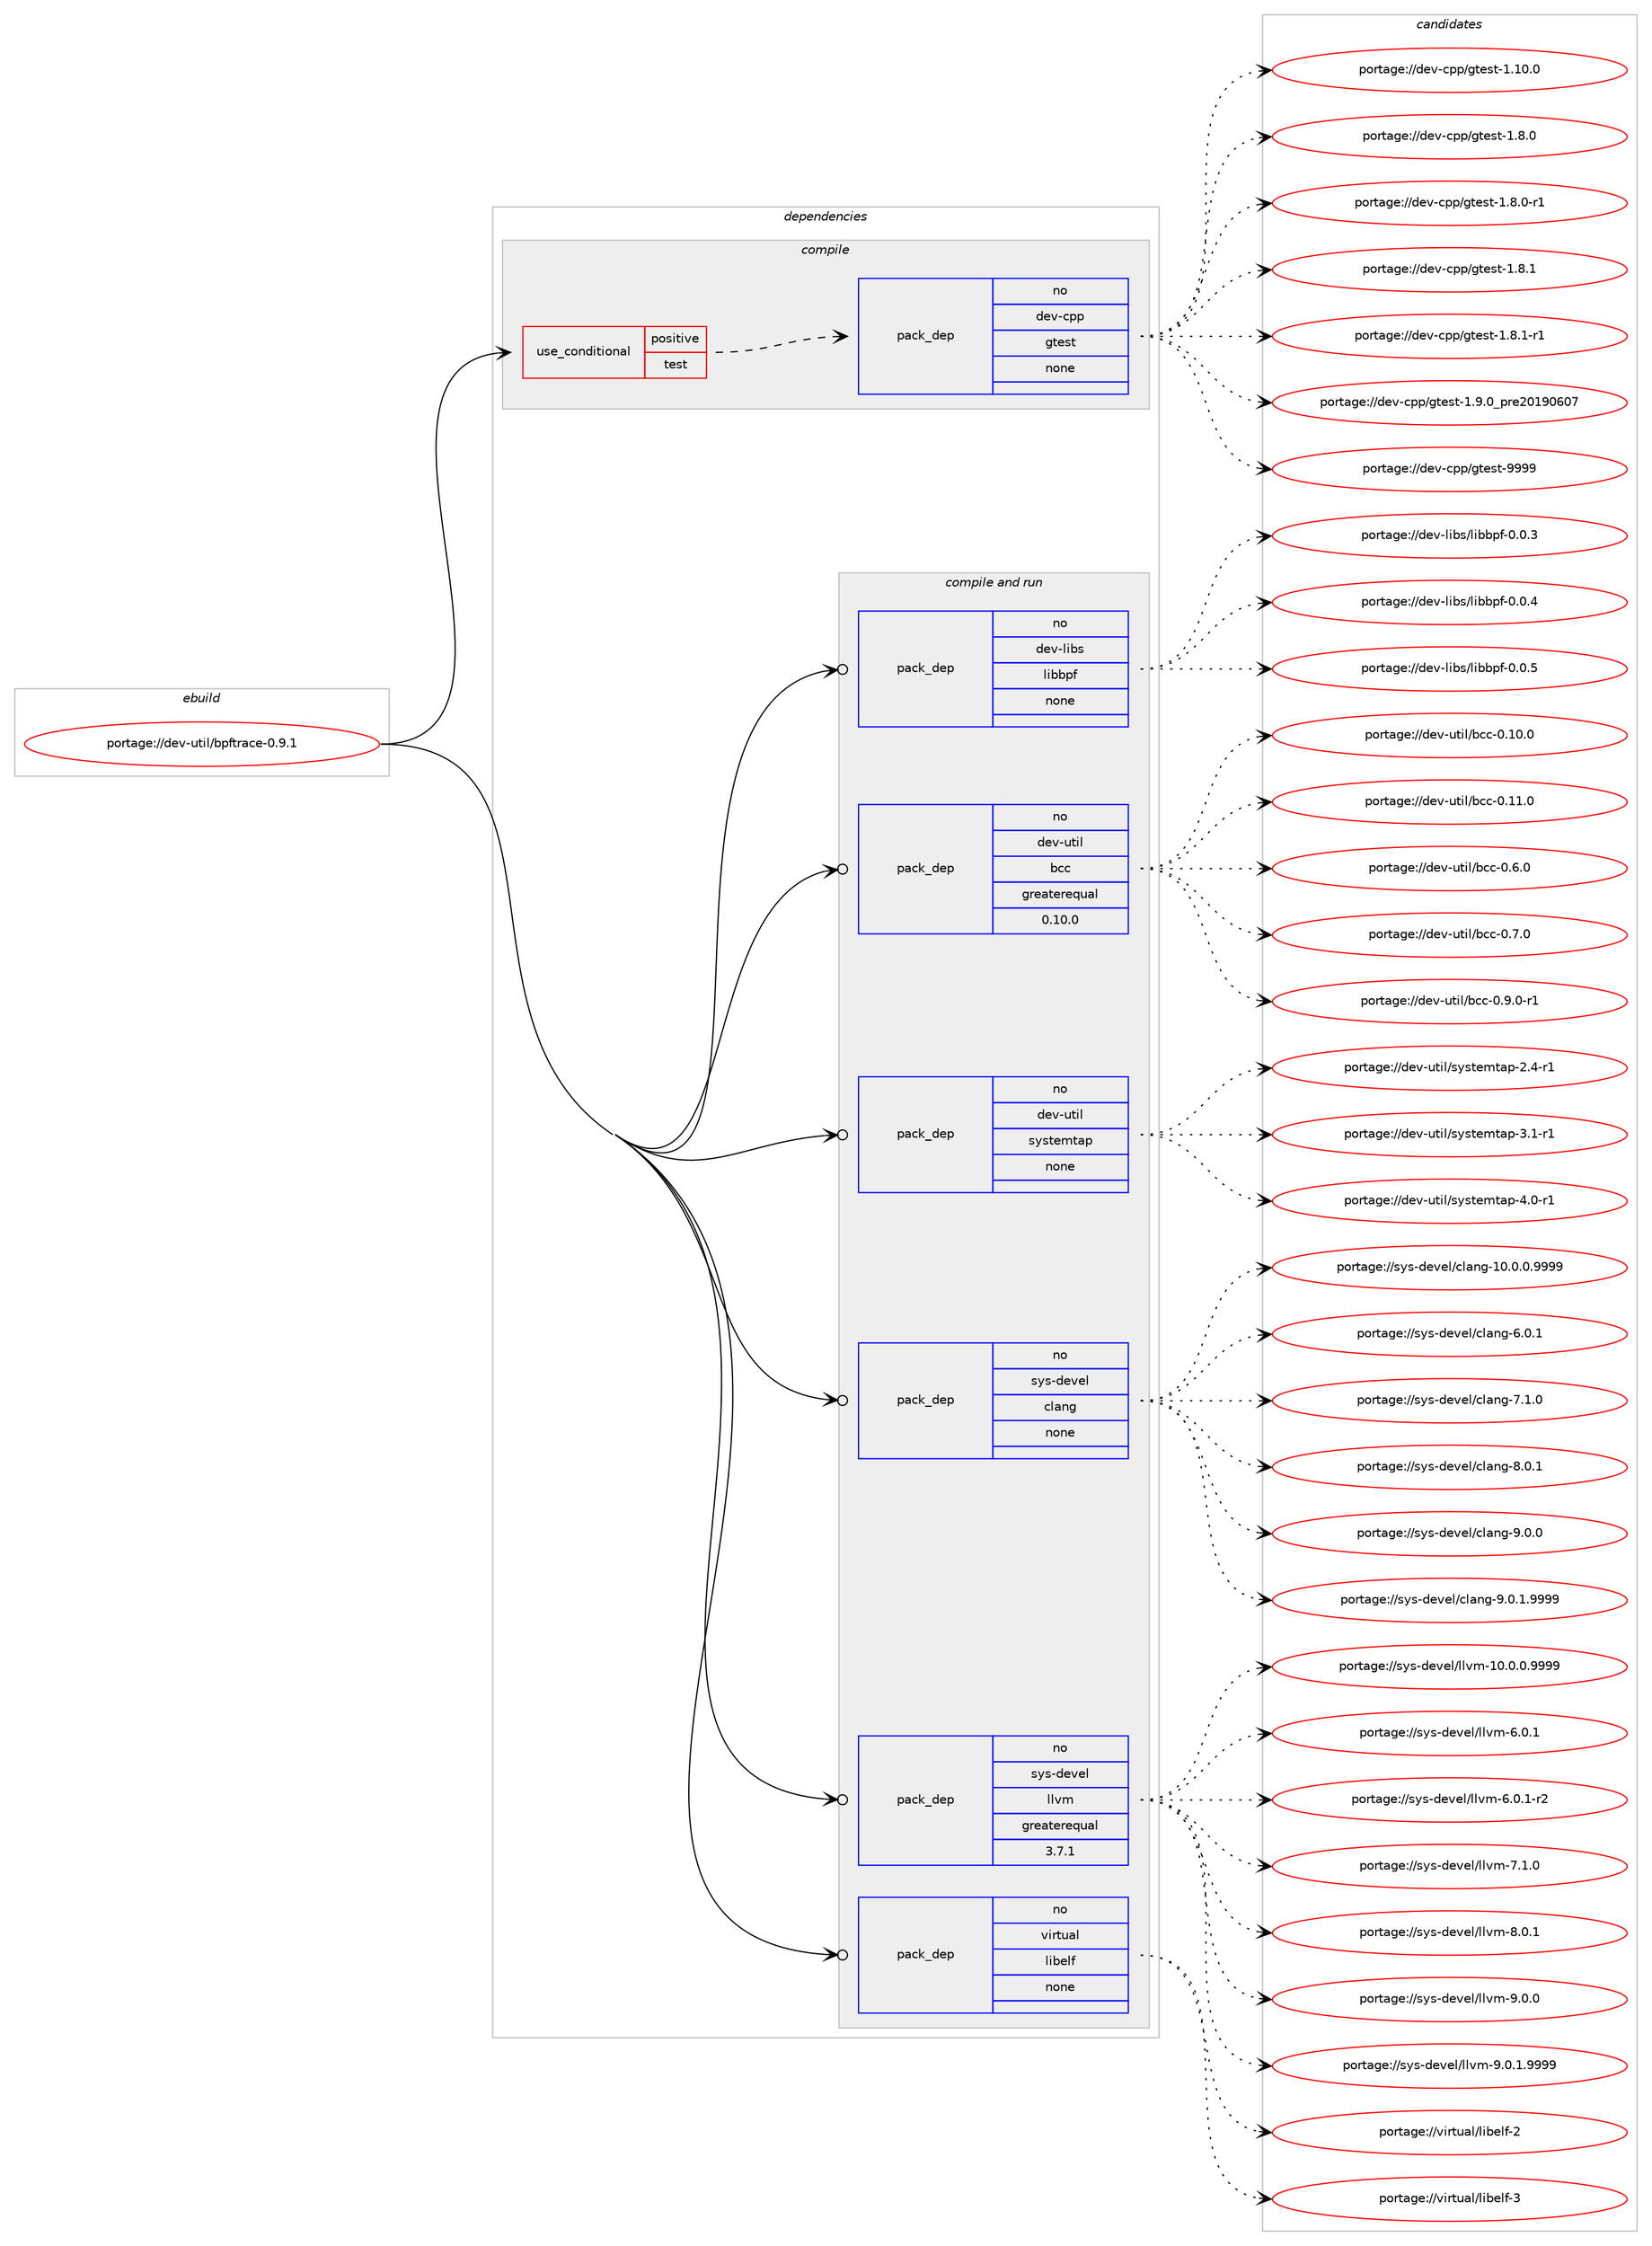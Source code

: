 digraph prolog {

# *************
# Graph options
# *************

newrank=true;
concentrate=true;
compound=true;
graph [rankdir=LR,fontname=Helvetica,fontsize=10,ranksep=1.5];#, ranksep=2.5, nodesep=0.2];
edge  [arrowhead=vee];
node  [fontname=Helvetica,fontsize=10];

# **********
# The ebuild
# **********

subgraph cluster_leftcol {
color=gray;
rank=same;
label=<<i>ebuild</i>>;
id [label="portage://dev-util/bpftrace-0.9.1", color=red, width=4, href="../dev-util/bpftrace-0.9.1.svg"];
}

# ****************
# The dependencies
# ****************

subgraph cluster_midcol {
color=gray;
label=<<i>dependencies</i>>;
subgraph cluster_compile {
fillcolor="#eeeeee";
style=filled;
label=<<i>compile</i>>;
subgraph cond70412 {
dependency259208 [label=<<TABLE BORDER="0" CELLBORDER="1" CELLSPACING="0" CELLPADDING="4"><TR><TD ROWSPAN="3" CELLPADDING="10">use_conditional</TD></TR><TR><TD>positive</TD></TR><TR><TD>test</TD></TR></TABLE>>, shape=none, color=red];
subgraph pack185175 {
dependency259209 [label=<<TABLE BORDER="0" CELLBORDER="1" CELLSPACING="0" CELLPADDING="4" WIDTH="220"><TR><TD ROWSPAN="6" CELLPADDING="30">pack_dep</TD></TR><TR><TD WIDTH="110">no</TD></TR><TR><TD>dev-cpp</TD></TR><TR><TD>gtest</TD></TR><TR><TD>none</TD></TR><TR><TD></TD></TR></TABLE>>, shape=none, color=blue];
}
dependency259208:e -> dependency259209:w [weight=20,style="dashed",arrowhead="vee"];
}
id:e -> dependency259208:w [weight=20,style="solid",arrowhead="vee"];
}
subgraph cluster_compileandrun {
fillcolor="#eeeeee";
style=filled;
label=<<i>compile and run</i>>;
subgraph pack185176 {
dependency259210 [label=<<TABLE BORDER="0" CELLBORDER="1" CELLSPACING="0" CELLPADDING="4" WIDTH="220"><TR><TD ROWSPAN="6" CELLPADDING="30">pack_dep</TD></TR><TR><TD WIDTH="110">no</TD></TR><TR><TD>dev-libs</TD></TR><TR><TD>libbpf</TD></TR><TR><TD>none</TD></TR><TR><TD></TD></TR></TABLE>>, shape=none, color=blue];
}
id:e -> dependency259210:w [weight=20,style="solid",arrowhead="odotvee"];
subgraph pack185177 {
dependency259211 [label=<<TABLE BORDER="0" CELLBORDER="1" CELLSPACING="0" CELLPADDING="4" WIDTH="220"><TR><TD ROWSPAN="6" CELLPADDING="30">pack_dep</TD></TR><TR><TD WIDTH="110">no</TD></TR><TR><TD>dev-util</TD></TR><TR><TD>bcc</TD></TR><TR><TD>greaterequal</TD></TR><TR><TD>0.10.0</TD></TR></TABLE>>, shape=none, color=blue];
}
id:e -> dependency259211:w [weight=20,style="solid",arrowhead="odotvee"];
subgraph pack185178 {
dependency259212 [label=<<TABLE BORDER="0" CELLBORDER="1" CELLSPACING="0" CELLPADDING="4" WIDTH="220"><TR><TD ROWSPAN="6" CELLPADDING="30">pack_dep</TD></TR><TR><TD WIDTH="110">no</TD></TR><TR><TD>dev-util</TD></TR><TR><TD>systemtap</TD></TR><TR><TD>none</TD></TR><TR><TD></TD></TR></TABLE>>, shape=none, color=blue];
}
id:e -> dependency259212:w [weight=20,style="solid",arrowhead="odotvee"];
subgraph pack185179 {
dependency259213 [label=<<TABLE BORDER="0" CELLBORDER="1" CELLSPACING="0" CELLPADDING="4" WIDTH="220"><TR><TD ROWSPAN="6" CELLPADDING="30">pack_dep</TD></TR><TR><TD WIDTH="110">no</TD></TR><TR><TD>sys-devel</TD></TR><TR><TD>clang</TD></TR><TR><TD>none</TD></TR><TR><TD></TD></TR></TABLE>>, shape=none, color=blue];
}
id:e -> dependency259213:w [weight=20,style="solid",arrowhead="odotvee"];
subgraph pack185180 {
dependency259214 [label=<<TABLE BORDER="0" CELLBORDER="1" CELLSPACING="0" CELLPADDING="4" WIDTH="220"><TR><TD ROWSPAN="6" CELLPADDING="30">pack_dep</TD></TR><TR><TD WIDTH="110">no</TD></TR><TR><TD>sys-devel</TD></TR><TR><TD>llvm</TD></TR><TR><TD>greaterequal</TD></TR><TR><TD>3.7.1</TD></TR></TABLE>>, shape=none, color=blue];
}
id:e -> dependency259214:w [weight=20,style="solid",arrowhead="odotvee"];
subgraph pack185181 {
dependency259215 [label=<<TABLE BORDER="0" CELLBORDER="1" CELLSPACING="0" CELLPADDING="4" WIDTH="220"><TR><TD ROWSPAN="6" CELLPADDING="30">pack_dep</TD></TR><TR><TD WIDTH="110">no</TD></TR><TR><TD>virtual</TD></TR><TR><TD>libelf</TD></TR><TR><TD>none</TD></TR><TR><TD></TD></TR></TABLE>>, shape=none, color=blue];
}
id:e -> dependency259215:w [weight=20,style="solid",arrowhead="odotvee"];
}
subgraph cluster_run {
fillcolor="#eeeeee";
style=filled;
label=<<i>run</i>>;
}
}

# **************
# The candidates
# **************

subgraph cluster_choices {
rank=same;
color=gray;
label=<<i>candidates</i>>;

subgraph choice185175 {
color=black;
nodesep=1;
choiceportage10010111845991121124710311610111511645494649484648 [label="portage://dev-cpp/gtest-1.10.0", color=red, width=4,href="../dev-cpp/gtest-1.10.0.svg"];
choiceportage100101118459911211247103116101115116454946564648 [label="portage://dev-cpp/gtest-1.8.0", color=red, width=4,href="../dev-cpp/gtest-1.8.0.svg"];
choiceportage1001011184599112112471031161011151164549465646484511449 [label="portage://dev-cpp/gtest-1.8.0-r1", color=red, width=4,href="../dev-cpp/gtest-1.8.0-r1.svg"];
choiceportage100101118459911211247103116101115116454946564649 [label="portage://dev-cpp/gtest-1.8.1", color=red, width=4,href="../dev-cpp/gtest-1.8.1.svg"];
choiceportage1001011184599112112471031161011151164549465646494511449 [label="portage://dev-cpp/gtest-1.8.1-r1", color=red, width=4,href="../dev-cpp/gtest-1.8.1-r1.svg"];
choiceportage100101118459911211247103116101115116454946574648951121141015048495748544855 [label="portage://dev-cpp/gtest-1.9.0_pre20190607", color=red, width=4,href="../dev-cpp/gtest-1.9.0_pre20190607.svg"];
choiceportage1001011184599112112471031161011151164557575757 [label="portage://dev-cpp/gtest-9999", color=red, width=4,href="../dev-cpp/gtest-9999.svg"];
dependency259209:e -> choiceportage10010111845991121124710311610111511645494649484648:w [style=dotted,weight="100"];
dependency259209:e -> choiceportage100101118459911211247103116101115116454946564648:w [style=dotted,weight="100"];
dependency259209:e -> choiceportage1001011184599112112471031161011151164549465646484511449:w [style=dotted,weight="100"];
dependency259209:e -> choiceportage100101118459911211247103116101115116454946564649:w [style=dotted,weight="100"];
dependency259209:e -> choiceportage1001011184599112112471031161011151164549465646494511449:w [style=dotted,weight="100"];
dependency259209:e -> choiceportage100101118459911211247103116101115116454946574648951121141015048495748544855:w [style=dotted,weight="100"];
dependency259209:e -> choiceportage1001011184599112112471031161011151164557575757:w [style=dotted,weight="100"];
}
subgraph choice185176 {
color=black;
nodesep=1;
choiceportage1001011184510810598115471081059898112102454846484651 [label="portage://dev-libs/libbpf-0.0.3", color=red, width=4,href="../dev-libs/libbpf-0.0.3.svg"];
choiceportage1001011184510810598115471081059898112102454846484652 [label="portage://dev-libs/libbpf-0.0.4", color=red, width=4,href="../dev-libs/libbpf-0.0.4.svg"];
choiceportage1001011184510810598115471081059898112102454846484653 [label="portage://dev-libs/libbpf-0.0.5", color=red, width=4,href="../dev-libs/libbpf-0.0.5.svg"];
dependency259210:e -> choiceportage1001011184510810598115471081059898112102454846484651:w [style=dotted,weight="100"];
dependency259210:e -> choiceportage1001011184510810598115471081059898112102454846484652:w [style=dotted,weight="100"];
dependency259210:e -> choiceportage1001011184510810598115471081059898112102454846484653:w [style=dotted,weight="100"];
}
subgraph choice185177 {
color=black;
nodesep=1;
choiceportage100101118451171161051084798999945484649484648 [label="portage://dev-util/bcc-0.10.0", color=red, width=4,href="../dev-util/bcc-0.10.0.svg"];
choiceportage100101118451171161051084798999945484649494648 [label="portage://dev-util/bcc-0.11.0", color=red, width=4,href="../dev-util/bcc-0.11.0.svg"];
choiceportage1001011184511711610510847989999454846544648 [label="portage://dev-util/bcc-0.6.0", color=red, width=4,href="../dev-util/bcc-0.6.0.svg"];
choiceportage1001011184511711610510847989999454846554648 [label="portage://dev-util/bcc-0.7.0", color=red, width=4,href="../dev-util/bcc-0.7.0.svg"];
choiceportage10010111845117116105108479899994548465746484511449 [label="portage://dev-util/bcc-0.9.0-r1", color=red, width=4,href="../dev-util/bcc-0.9.0-r1.svg"];
dependency259211:e -> choiceportage100101118451171161051084798999945484649484648:w [style=dotted,weight="100"];
dependency259211:e -> choiceportage100101118451171161051084798999945484649494648:w [style=dotted,weight="100"];
dependency259211:e -> choiceportage1001011184511711610510847989999454846544648:w [style=dotted,weight="100"];
dependency259211:e -> choiceportage1001011184511711610510847989999454846554648:w [style=dotted,weight="100"];
dependency259211:e -> choiceportage10010111845117116105108479899994548465746484511449:w [style=dotted,weight="100"];
}
subgraph choice185178 {
color=black;
nodesep=1;
choiceportage100101118451171161051084711512111511610110911697112455046524511449 [label="portage://dev-util/systemtap-2.4-r1", color=red, width=4,href="../dev-util/systemtap-2.4-r1.svg"];
choiceportage100101118451171161051084711512111511610110911697112455146494511449 [label="portage://dev-util/systemtap-3.1-r1", color=red, width=4,href="../dev-util/systemtap-3.1-r1.svg"];
choiceportage100101118451171161051084711512111511610110911697112455246484511449 [label="portage://dev-util/systemtap-4.0-r1", color=red, width=4,href="../dev-util/systemtap-4.0-r1.svg"];
dependency259212:e -> choiceportage100101118451171161051084711512111511610110911697112455046524511449:w [style=dotted,weight="100"];
dependency259212:e -> choiceportage100101118451171161051084711512111511610110911697112455146494511449:w [style=dotted,weight="100"];
dependency259212:e -> choiceportage100101118451171161051084711512111511610110911697112455246484511449:w [style=dotted,weight="100"];
}
subgraph choice185179 {
color=black;
nodesep=1;
choiceportage11512111545100101118101108479910897110103454948464846484657575757 [label="portage://sys-devel/clang-10.0.0.9999", color=red, width=4,href="../sys-devel/clang-10.0.0.9999.svg"];
choiceportage11512111545100101118101108479910897110103455446484649 [label="portage://sys-devel/clang-6.0.1", color=red, width=4,href="../sys-devel/clang-6.0.1.svg"];
choiceportage11512111545100101118101108479910897110103455546494648 [label="portage://sys-devel/clang-7.1.0", color=red, width=4,href="../sys-devel/clang-7.1.0.svg"];
choiceportage11512111545100101118101108479910897110103455646484649 [label="portage://sys-devel/clang-8.0.1", color=red, width=4,href="../sys-devel/clang-8.0.1.svg"];
choiceportage11512111545100101118101108479910897110103455746484648 [label="portage://sys-devel/clang-9.0.0", color=red, width=4,href="../sys-devel/clang-9.0.0.svg"];
choiceportage115121115451001011181011084799108971101034557464846494657575757 [label="portage://sys-devel/clang-9.0.1.9999", color=red, width=4,href="../sys-devel/clang-9.0.1.9999.svg"];
dependency259213:e -> choiceportage11512111545100101118101108479910897110103454948464846484657575757:w [style=dotted,weight="100"];
dependency259213:e -> choiceportage11512111545100101118101108479910897110103455446484649:w [style=dotted,weight="100"];
dependency259213:e -> choiceportage11512111545100101118101108479910897110103455546494648:w [style=dotted,weight="100"];
dependency259213:e -> choiceportage11512111545100101118101108479910897110103455646484649:w [style=dotted,weight="100"];
dependency259213:e -> choiceportage11512111545100101118101108479910897110103455746484648:w [style=dotted,weight="100"];
dependency259213:e -> choiceportage115121115451001011181011084799108971101034557464846494657575757:w [style=dotted,weight="100"];
}
subgraph choice185180 {
color=black;
nodesep=1;
choiceportage1151211154510010111810110847108108118109454948464846484657575757 [label="portage://sys-devel/llvm-10.0.0.9999", color=red, width=4,href="../sys-devel/llvm-10.0.0.9999.svg"];
choiceportage1151211154510010111810110847108108118109455446484649 [label="portage://sys-devel/llvm-6.0.1", color=red, width=4,href="../sys-devel/llvm-6.0.1.svg"];
choiceportage11512111545100101118101108471081081181094554464846494511450 [label="portage://sys-devel/llvm-6.0.1-r2", color=red, width=4,href="../sys-devel/llvm-6.0.1-r2.svg"];
choiceportage1151211154510010111810110847108108118109455546494648 [label="portage://sys-devel/llvm-7.1.0", color=red, width=4,href="../sys-devel/llvm-7.1.0.svg"];
choiceportage1151211154510010111810110847108108118109455646484649 [label="portage://sys-devel/llvm-8.0.1", color=red, width=4,href="../sys-devel/llvm-8.0.1.svg"];
choiceportage1151211154510010111810110847108108118109455746484648 [label="portage://sys-devel/llvm-9.0.0", color=red, width=4,href="../sys-devel/llvm-9.0.0.svg"];
choiceportage11512111545100101118101108471081081181094557464846494657575757 [label="portage://sys-devel/llvm-9.0.1.9999", color=red, width=4,href="../sys-devel/llvm-9.0.1.9999.svg"];
dependency259214:e -> choiceportage1151211154510010111810110847108108118109454948464846484657575757:w [style=dotted,weight="100"];
dependency259214:e -> choiceportage1151211154510010111810110847108108118109455446484649:w [style=dotted,weight="100"];
dependency259214:e -> choiceportage11512111545100101118101108471081081181094554464846494511450:w [style=dotted,weight="100"];
dependency259214:e -> choiceportage1151211154510010111810110847108108118109455546494648:w [style=dotted,weight="100"];
dependency259214:e -> choiceportage1151211154510010111810110847108108118109455646484649:w [style=dotted,weight="100"];
dependency259214:e -> choiceportage1151211154510010111810110847108108118109455746484648:w [style=dotted,weight="100"];
dependency259214:e -> choiceportage11512111545100101118101108471081081181094557464846494657575757:w [style=dotted,weight="100"];
}
subgraph choice185181 {
color=black;
nodesep=1;
choiceportage1181051141161179710847108105981011081024550 [label="portage://virtual/libelf-2", color=red, width=4,href="../virtual/libelf-2.svg"];
choiceportage1181051141161179710847108105981011081024551 [label="portage://virtual/libelf-3", color=red, width=4,href="../virtual/libelf-3.svg"];
dependency259215:e -> choiceportage1181051141161179710847108105981011081024550:w [style=dotted,weight="100"];
dependency259215:e -> choiceportage1181051141161179710847108105981011081024551:w [style=dotted,weight="100"];
}
}

}
